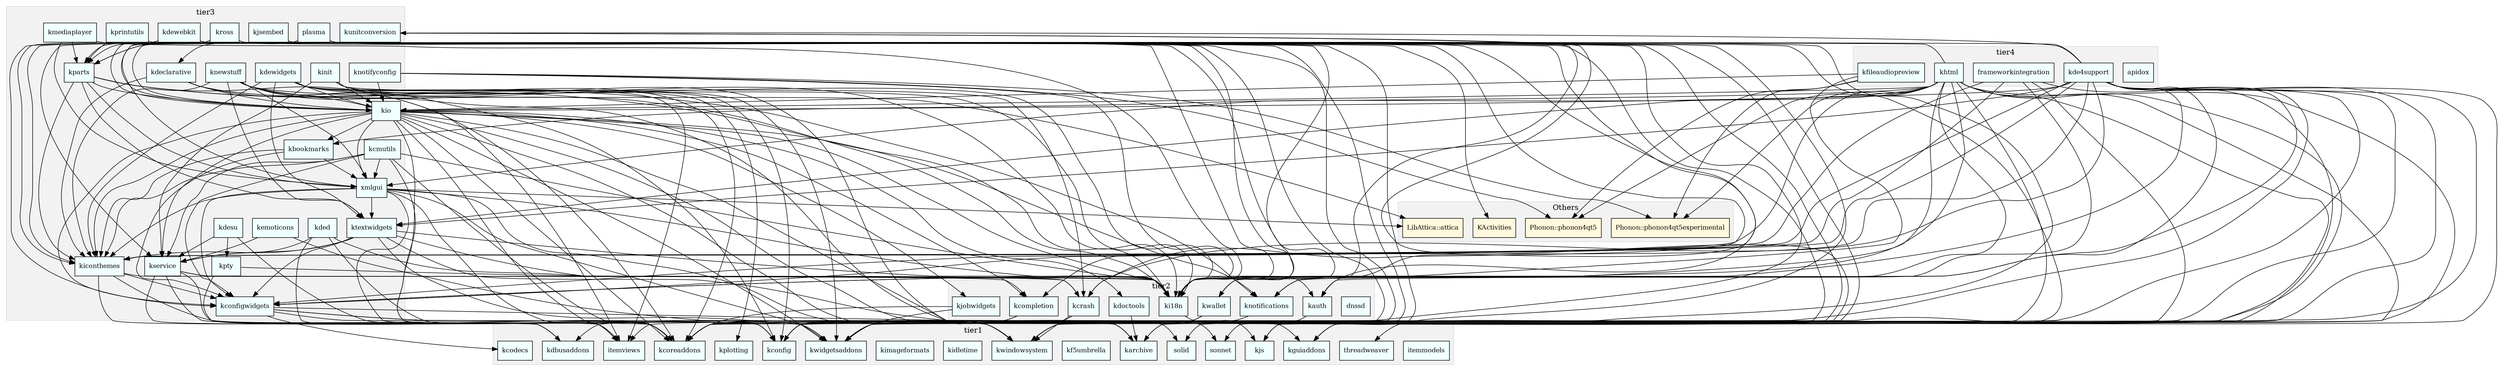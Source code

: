 digraph Root {
    node [
        shape = box
        fontsize = 12
    ]
    subgraph cluster_Others {
        color = grey85;
        style = filled;
        fillcolor = grey95;
        label = Others;
        node [
            color = black
            style = filled
            fillcolor = cornsilk
        ]
        "KActivities";
        "LibAttica::attica";
        "Phonon::phonon4qt5";
        "Phonon::phonon4qt5experimental";
    }
    subgraph cluster_tier1 {
        color = grey85;
        style = filled;
        fillcolor = grey95;
        label = tier1;
        node [
            color = black
            style = filled
            fillcolor = azure
        ]
        "itemmodels";
        "itemviews";
        "karchive";
        "kcodecs";
        "kconfig";
        "kcoreaddons";
        "kdbusaddons";
        "kf5umbrella";
        "kguiaddons";
        "kidletime";
        "kimageformats";
        "kjs";
        "kplotting";
        "kwidgetsaddons";
        "kwindowsystem";
        "solid";
        "sonnet";
        "threadweaver";
    }
    subgraph cluster_tier2 {
        color = grey85;
        style = filled;
        fillcolor = grey95;
        label = tier2;
        node [
            color = black
            style = filled
            fillcolor = azure
        ]
        "dnssd";
        "kauth";
        "kauth" -> "kcoreaddons";
        "kcompletion";
        "kcompletion" -> "kwidgetsaddons";
        "kcompletion" -> "kconfig";
        "kcrash";
        "kcrash" -> "kwindowsystem";
        "kcrash" -> "kcoreaddons";
        "kdoctools";
        "kdoctools" -> "karchive";
        "ki18n";
        "ki18n" -> "kjs";
        "kjobwidgets";
        "kjobwidgets" -> "kwidgetsaddons";
        "kjobwidgets" -> "kcoreaddons";
        "knotifications";
        "knotifications" -> "kwindowsystem";
        "kwallet";
        "kwallet" -> "kconfig";
        "kwallet" -> "kwindowsystem";
    }
    subgraph cluster_tier3 {
        color = grey85;
        style = filled;
        fillcolor = grey95;
        label = tier3;
        node [
            color = black
            style = filled
            fillcolor = azure
        ]
        "kconfigwidgets";
        "kconfigwidgets" -> "kauth";
        "kconfigwidgets" -> "kwidgetsaddons";
        "kconfigwidgets" -> "kcodecs";
        "kconfigwidgets" -> "kguiaddons";
        "kconfigwidgets" -> "ki18n";
        "kconfigwidgets" -> "kcoreaddons";
        "kconfigwidgets" -> "kconfig";
        "kservice";
        "kservice" -> "kconfig";
        "kservice" -> "kdbusaddons";
        "kservice" -> "kcrash";
        "kservice" -> "ki18n";
        "kservice" -> "kcoreaddons";
        "kbookmarks";
        "kbookmarks" -> "xmlgui";
        "kbookmarks" -> "kiconthemes";
        "kbookmarks" -> "kconfigwidgets";
        "kcmutils";
        "kcmutils" -> "kcoreaddons";
        "kcmutils" -> "xmlgui";
        "kcmutils" -> "kiconthemes";
        "kcmutils" -> "kconfigwidgets";
        "kcmutils" -> "ki18n";
        "kcmutils" -> "kservice";
        "kcmutils" -> "itemviews";
        "kdeclarative";
        "kdeclarative" -> "ki18n";
        "kdeclarative" -> "kconfig";
        "kdeclarative" -> "kiconthemes";
        "kdeclarative" -> "kio";
        "kded";
        "kded" -> "kdbusaddons";
        "kded" -> "kcoreaddons";
        "kded" -> "kcrash";
        "kded" -> "kservice";
        "kdesu";
        "kdesu" -> "kcoreaddons";
        "kdesu" -> "kservice";
        "kdesu" -> "kpty";
        "kiconthemes";
        "kiconthemes" -> "ki18n";
        "kiconthemes" -> "kwidgetsaddons";
        "kiconthemes" -> "itemviews";
        "kiconthemes" -> "kconfigwidgets";
        "ktextwidgets";
        "ktextwidgets" -> "kcompletion";
        "ktextwidgets" -> "kconfigwidgets";
        "ktextwidgets" -> "kiconthemes";
        "ktextwidgets" -> "ki18n";
        "ktextwidgets" -> "kservice";
        "ktextwidgets" -> "sonnet";
        "ktextwidgets" -> "kwindowsystem";
        "xmlgui";
        "xmlgui" -> "kwindowsystem";
        "xmlgui" -> "ki18n";
        "xmlgui" -> "ktextwidgets";
        "xmlgui" -> "itemviews";
        "xmlgui" -> "kconfig";
        "xmlgui" -> "kwidgetsaddons";
        "xmlgui" -> "kconfigwidgets";
        "xmlgui" -> "LibAttica::attica";
        "xmlgui" -> "kiconthemes";
        "kio";
        "kio" -> "kwindowsystem";
        "kio" -> "kjobwidgets";
        "kio" -> "kservice";
        "kio" -> "kwidgetsaddons";
        "kio" -> "ki18n";
        "kio" -> "solid";
        "kio" -> "kiconthemes";
        "kio" -> "kbookmarks";
        "kio" -> "kconfigwidgets";
        "kio" -> "knotifications";
        "kio" -> "kdbusaddons";
        "kio" -> "kcompletion";
        "kio" -> "xmlgui";
        "kio" -> "kcoreaddons";
        "kio" -> "kdoctools";
        "kio" -> "karchive";
        "kio" -> "itemviews";
        "kparts";
        "kparts" -> "ktextwidgets";
        "kparts" -> "knotifications";
        "kparts" -> "xmlgui";
        "kparts" -> "kio";
        "kparts" -> "kiconthemes";
        "kparts" -> "ki18n";
        "kparts" -> "kcoreaddons";
        "kdewebkit";
        "kdewebkit" -> "kio";
        "kdewebkit" -> "kwallet";
        "kdewebkit" -> "kcoreaddons";
        "kdewebkit" -> "kparts";
        "kdewidgets";
        "kdewidgets" -> "kplotting";
        "kdewidgets" -> "kiconthemes";
        "kdewidgets" -> "kio";
        "kdewidgets" -> "kwidgetsaddons";
        "kdewidgets" -> "kconfig";
        "kdewidgets" -> "itemviews";
        "kdewidgets" -> "ktextwidgets";
        "kdewidgets" -> "kcoreaddons";
        "kdewidgets" -> "ki18n";
        "kemoticons";
        "kemoticons" -> "karchive";
        "kemoticons" -> "kservice";
        "kinit";
        "kinit" -> "ki18n";
        "kinit" -> "kservice";
        "kinit" -> "kwindowsystem";
        "kinit" -> "kcrash";
        "kinit" -> "kio";
        "kjsembed";
        "kjsembed" -> "ki18n";
        "kjsembed" -> "kjs";
        "kmediaplayer";
        "kmediaplayer" -> "xmlgui";
        "kmediaplayer" -> "ki18n";
        "kmediaplayer" -> "kparts";
        "knewstuff";
        "knewstuff" -> "karchive";
        "knewstuff" -> "kiconthemes";
        "knewstuff" -> "kio";
        "knewstuff" -> "ki18n";
        "knewstuff" -> "ktextwidgets";
        "knewstuff" -> "itemviews";
        "knewstuff" -> "LibAttica::attica";
        "knewstuff" -> "xmlgui";
        "knotifyconfig";
        "knotifyconfig" -> "Phonon::phonon4qt5experimental";
        "knotifyconfig" -> "kio";
        "knotifyconfig" -> "Phonon::phonon4qt5";
        "knotifyconfig" -> "ki18n";
        "kprintutils";
        "kprintutils" -> "kparts";
        "kprintutils" -> "ki18n";
        "kpty";
        "kpty" -> "ki18n";
        "kpty" -> "kcoreaddons";
        "kross";
        "kross" -> "kconfig";
        "kross" -> "kio";
        "kross" -> "kwidgetsaddons";
        "kross" -> "kiconthemes";
        "kross" -> "ki18n";
        "kross" -> "kparts";
        "kunitconversion";
        "kunitconversion" -> "ki18n";
        "kunitconversion" -> "kconfig";
        "plasma";
        "plasma" -> "xmlgui";
        "plasma" -> "kcoreaddons";
        "plasma" -> "kdeclarative";
        "plasma" -> "kdbusaddons";
        "plasma" -> "ki18n";
        "plasma" -> "threadweaver";
        "plasma" -> "kconfigwidgets";
        "plasma" -> "kguiaddons";
        "plasma" -> "solid";
        "plasma" -> "kcrash";
        "plasma" -> "kio";
        "plasma" -> "kiconthemes";
        "plasma" -> "karchive";
        "plasma" -> "kwindowsystem";
        "plasma" -> "KActivities";
        "plasma" -> "kauth";
        "plasma" -> "kservice";
    }
    subgraph cluster_tier4 {
        color = grey85;
        style = filled;
        fillcolor = grey95;
        label = tier4;
        node [
            color = black
            style = filled
            fillcolor = azure
        ]
        "apidox";
        "frameworkintegration";
        "frameworkintegration" -> "knotifications";
        "frameworkintegration" -> "kwidgetsaddons";
        "frameworkintegration" -> "kconfig";
        "frameworkintegration" -> "kiconthemes";
        "frameworkintegration" -> "kconfigwidgets";
        "kde4support";
        "kde4support" -> "kparts";
        "kde4support" -> "knotifications";
        "kde4support" -> "ki18n";
        "kde4support" -> "kunitconversion";
        "kde4support" -> "kcoreaddons";
        "kde4support" -> "ktextwidgets";
        "kde4support" -> "itemviews";
        "kde4support" -> "kwindowsystem";
        "kde4support" -> "kauth";
        "kde4support" -> "kguiaddons";
        "kde4support" -> "kcrash";
        "kde4support" -> "kwidgetsaddons";
        "kde4support" -> "kcompletion";
        "kde4support" -> "kio";
        "kde4support" -> "kiconthemes";
        "kde4support" -> "kconfigwidgets";
        "kde4support" -> "kconfig";
        "kfileaudiopreview";
        "kfileaudiopreview" -> "Phonon::phonon4qt5experimental";
        "kfileaudiopreview" -> "Phonon::phonon4qt5";
        "kfileaudiopreview" -> "ki18n";
        "kfileaudiopreview" -> "kio";
        "khtml";
        "khtml" -> "kwindowsystem";
        "khtml" -> "karchive";
        "khtml" -> "kbookmarks";
        "khtml" -> "kiconthemes";
        "khtml" -> "kio";
        "khtml" -> "kparts";
        "khtml" -> "ki18n";
        "khtml" -> "kwidgetsaddons";
        "khtml" -> "sonnet";
        "khtml" -> "Phonon::phonon4qt5experimental";
        "khtml" -> "kwallet";
        "khtml" -> "Phonon::phonon4qt5";
        "khtml" -> "kjs";
        "khtml" -> "xmlgui";
        "khtml" -> "ktextwidgets";
        "khtml" -> "knotifications";
    }
}
